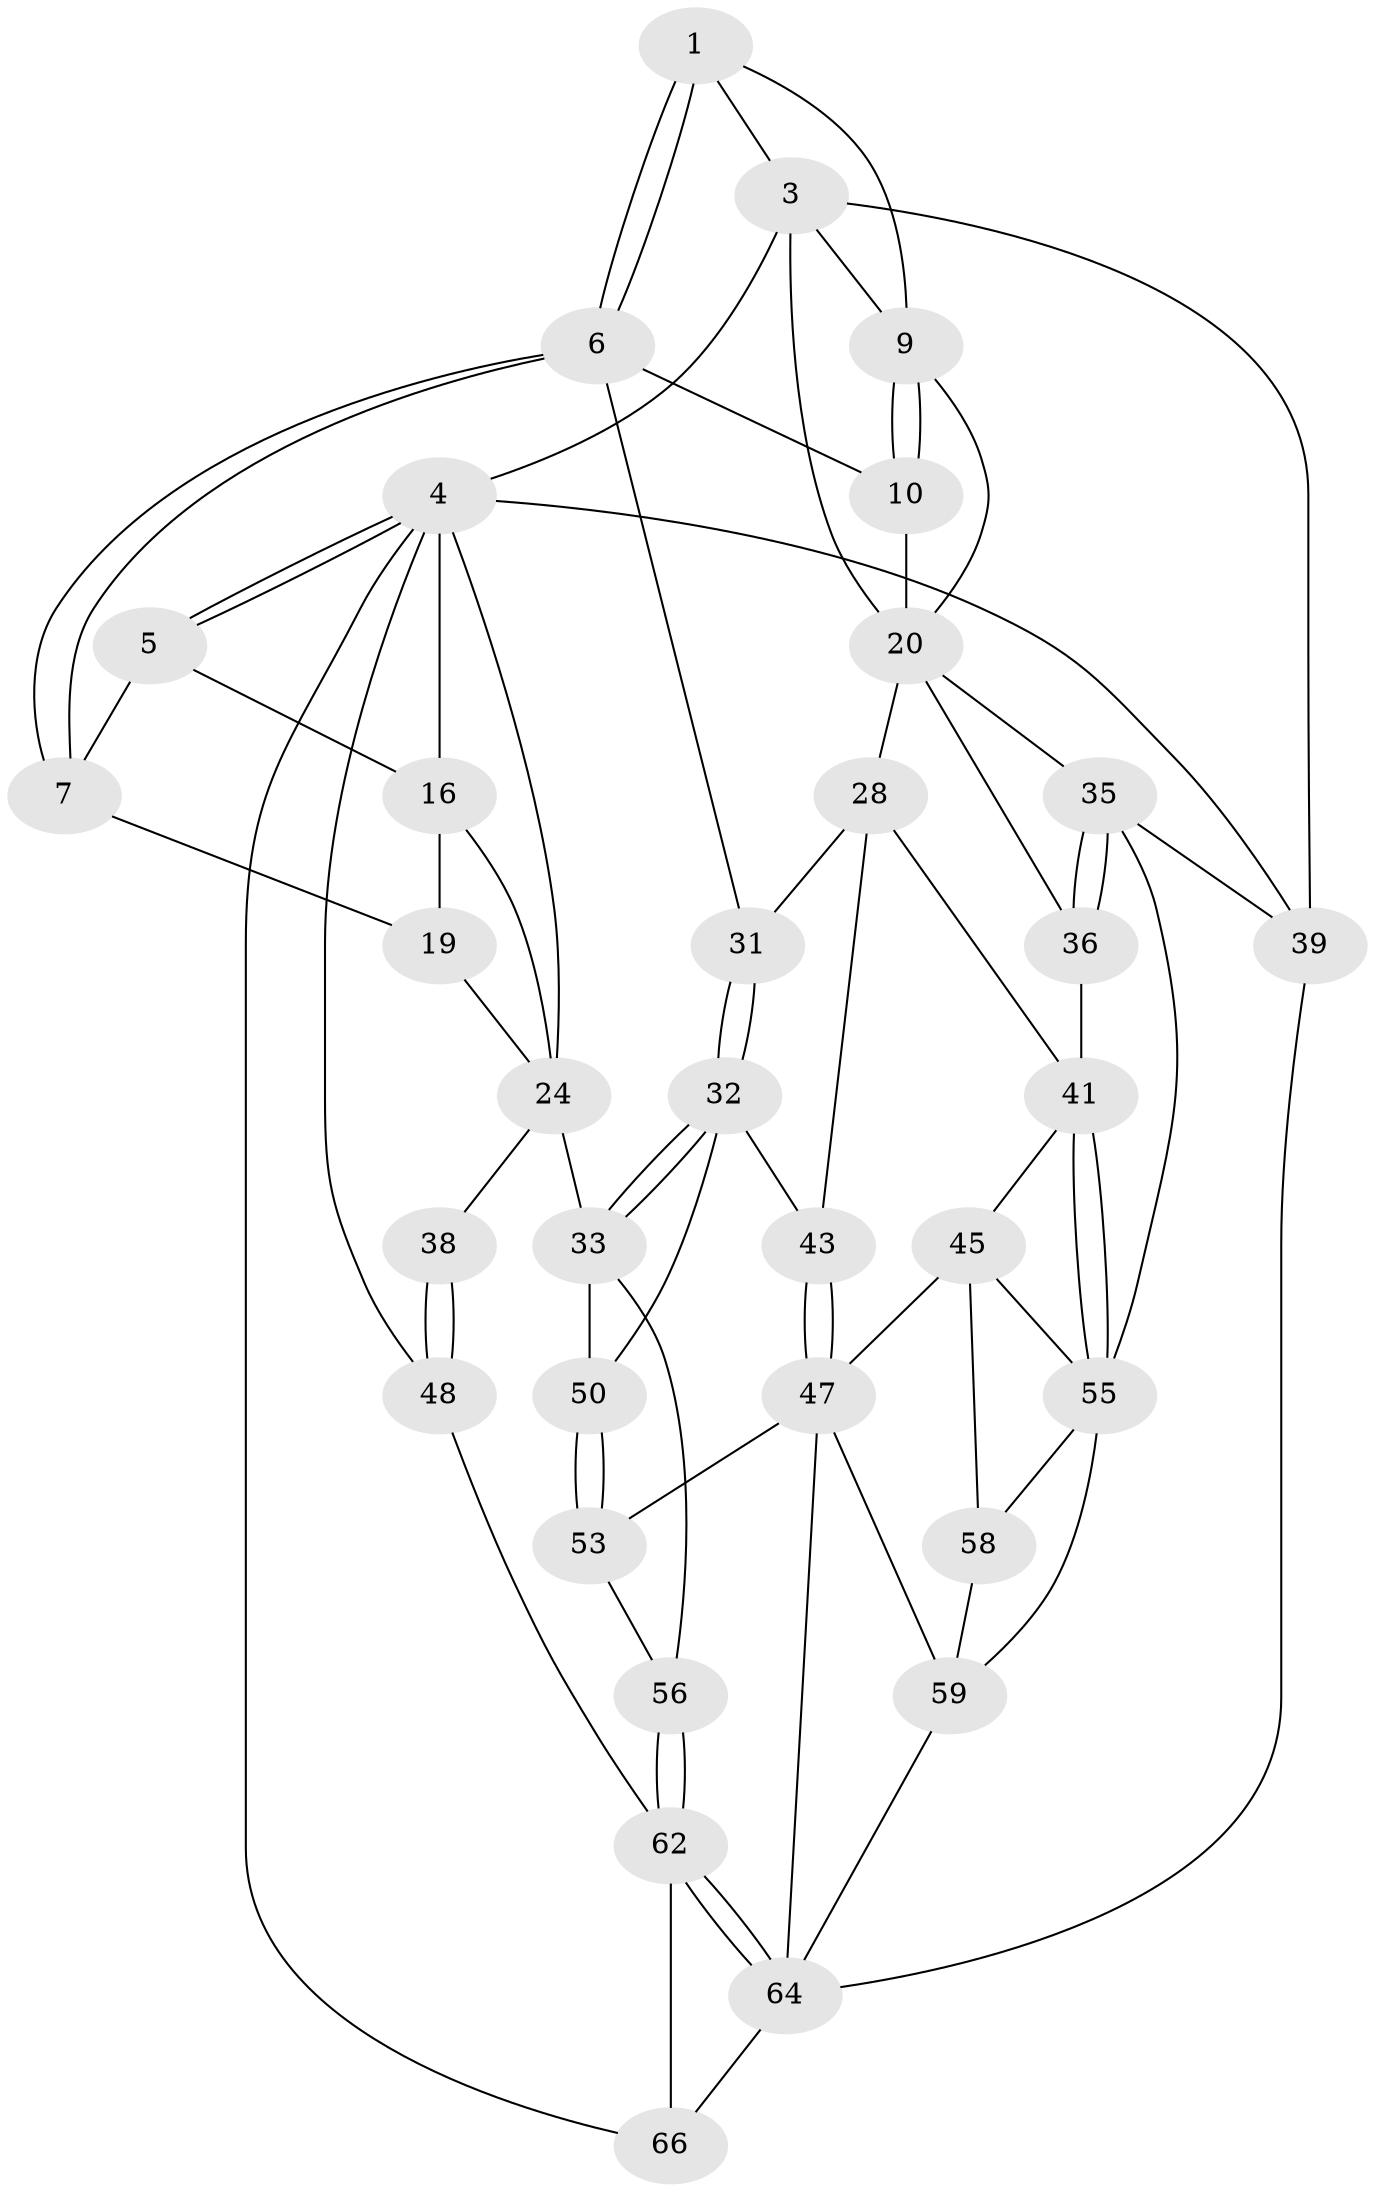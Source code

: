 // original degree distribution, {3: 0.029411764705882353, 4: 0.27941176470588236, 5: 0.4411764705882353, 6: 0.25}
// Generated by graph-tools (version 1.1) at 2025/17/03/09/25 04:17:21]
// undirected, 34 vertices, 78 edges
graph export_dot {
graph [start="1"]
  node [color=gray90,style=filled];
  1 [pos="+0.34795866127432756+0",super="+2"];
  3 [pos="+1+0",super="+12"];
  4 [pos="+0+0",super="+49+14"];
  5 [pos="+0.24185642039847932+0",super="+8"];
  6 [pos="+0.4260706727521243+0.21842990037238974",super="+11"];
  7 [pos="+0.2716382209652147+0.19568366092293102"];
  9 [pos="+0.6398608297645025+0",super="+13"];
  10 [pos="+0.5752978109816123+0.13339127590151337"];
  16 [pos="+0.17476004062324527+0.00045928123010322003",super="+17"];
  19 [pos="+0.20926630451853387+0.20993637587652342"];
  20 [pos="+0.7354190368344227+0.11926790809653093",super="+22+21"];
  24 [pos="+0+0.2469168428396913",super="+25+26"];
  28 [pos="+0.7428756731875588+0.3166557821327188",super="+29"];
  31 [pos="+0.44932074407609257+0.2479332122739835"];
  32 [pos="+0.3988102758807646+0.34035055549950544",super="+44"];
  33 [pos="+0.2889627329193391+0.44746821371295176",super="+51"];
  35 [pos="+1+0.3158811869672336",super="+40"];
  36 [pos="+0.9682879418836476+0.40281931696858386"];
  38 [pos="+0+0.5784467454172774"];
  39 [pos="+1+1"];
  41 [pos="+0.8597978828497513+0.4735728165728639",super="+42"];
  43 [pos="+0.5257804425790291+0.5204685116590413"];
  45 [pos="+0.69977824479317+0.5357349191839145",super="+46"];
  47 [pos="+0.6437509818467814+0.5802605400306076",super="+52"];
  48 [pos="+0+0.6259861497028776"];
  50 [pos="+0.3917293545629591+0.6271530325452473"];
  53 [pos="+0.3966083550093962+0.6547759387531464"];
  55 [pos="+1+0.8468128148753704",super="+57"];
  56 [pos="+0.18965973157227609+0.6966361892013608"];
  58 [pos="+0.6925777006143686+0.7180632861438803"];
  59 [pos="+0.5982730021689465+0.8491662927172998",super="+67"];
  62 [pos="+0.13235372807996723+0.7413545814663398",super="+63"];
  64 [pos="+0.4157053480203259+0.9076510253282584",super="+65"];
  66 [pos="+0.17658367379068757+1"];
  1 -- 6;
  1 -- 6;
  1 -- 3;
  1 -- 9;
  3 -- 4;
  3 -- 39;
  3 -- 9;
  3 -- 20;
  4 -- 5;
  4 -- 5;
  4 -- 48;
  4 -- 66;
  4 -- 39;
  4 -- 16 [weight=2];
  4 -- 24;
  5 -- 16;
  5 -- 7;
  6 -- 7;
  6 -- 7;
  6 -- 10;
  6 -- 31;
  7 -- 19;
  9 -- 10;
  9 -- 10;
  9 -- 20;
  10 -- 20;
  16 -- 24;
  16 -- 19;
  19 -- 24;
  20 -- 35;
  20 -- 36;
  20 -- 28 [weight=2];
  24 -- 38 [weight=2];
  24 -- 33 [weight=2];
  28 -- 41;
  28 -- 43;
  28 -- 31;
  31 -- 32;
  31 -- 32;
  32 -- 33;
  32 -- 33;
  32 -- 50;
  32 -- 43;
  33 -- 50;
  33 -- 56;
  35 -- 36;
  35 -- 36;
  35 -- 55;
  35 -- 39;
  36 -- 41;
  38 -- 48;
  38 -- 48;
  39 -- 64;
  41 -- 55;
  41 -- 55;
  41 -- 45;
  43 -- 47;
  43 -- 47;
  45 -- 58;
  45 -- 47;
  45 -- 55;
  47 -- 64;
  47 -- 59;
  47 -- 53;
  48 -- 62;
  50 -- 53;
  50 -- 53;
  53 -- 56;
  55 -- 58;
  55 -- 59;
  56 -- 62;
  56 -- 62;
  58 -- 59;
  59 -- 64;
  62 -- 64;
  62 -- 64;
  62 -- 66;
  64 -- 66;
}
